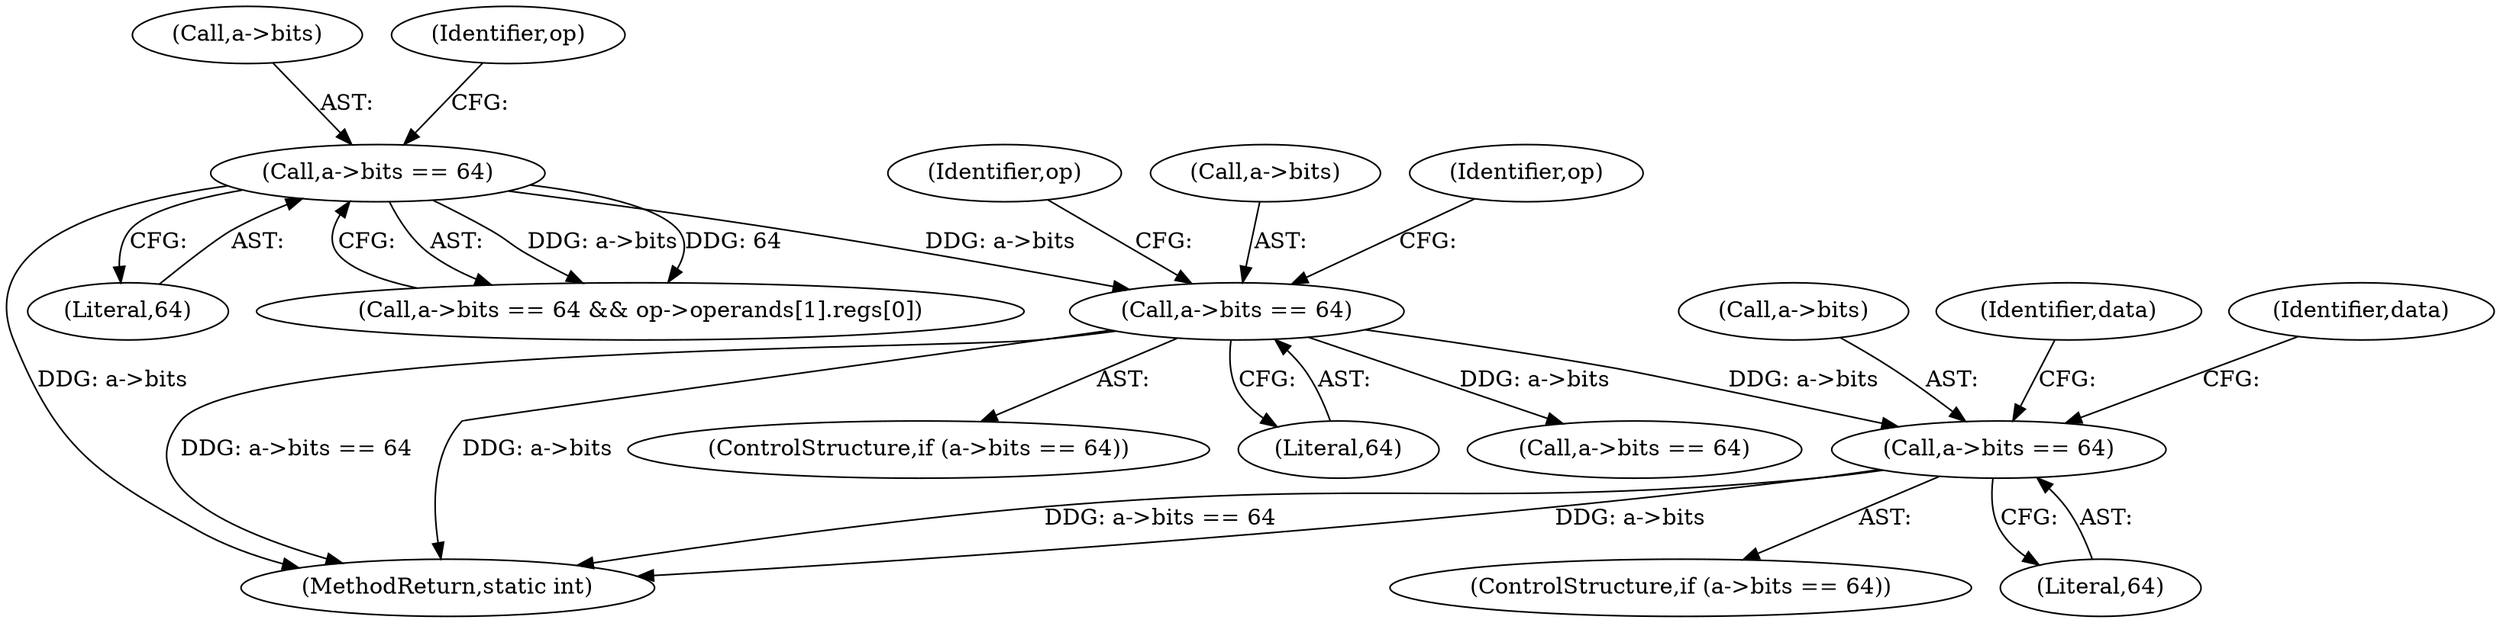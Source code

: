 digraph "0_radare2_f17bfd9f1da05f30f23a4dd05e9d2363e1406948@pointer" {
"1002550" [label="(Call,a->bits == 64)"];
"1002354" [label="(Call,a->bits == 64)"];
"1002173" [label="(Call,a->bits == 64)"];
"1002358" [label="(Literal,64)"];
"1002549" [label="(ControlStructure,if (a->bits == 64))"];
"1002864" [label="(Call,a->bits == 64)"];
"1002554" [label="(Literal,64)"];
"1002478" [label="(Identifier,op)"];
"1002551" [label="(Call,a->bits)"];
"1002355" [label="(Call,a->bits)"];
"1002172" [label="(Call,a->bits == 64 && op->operands[1].regs[0])"];
"1003216" [label="(MethodReturn,static int)"];
"1002353" [label="(ControlStructure,if (a->bits == 64))"];
"1002550" [label="(Call,a->bits == 64)"];
"1002174" [label="(Call,a->bits)"];
"1002182" [label="(Identifier,op)"];
"1002173" [label="(Call,a->bits == 64)"];
"1002354" [label="(Call,a->bits == 64)"];
"1002177" [label="(Literal,64)"];
"1002582" [label="(Identifier,data)"];
"1002365" [label="(Identifier,op)"];
"1002558" [label="(Identifier,data)"];
"1002550" -> "1002549"  [label="AST: "];
"1002550" -> "1002554"  [label="CFG: "];
"1002551" -> "1002550"  [label="AST: "];
"1002554" -> "1002550"  [label="AST: "];
"1002558" -> "1002550"  [label="CFG: "];
"1002582" -> "1002550"  [label="CFG: "];
"1002550" -> "1003216"  [label="DDG: a->bits == 64"];
"1002550" -> "1003216"  [label="DDG: a->bits"];
"1002354" -> "1002550"  [label="DDG: a->bits"];
"1002354" -> "1002353"  [label="AST: "];
"1002354" -> "1002358"  [label="CFG: "];
"1002355" -> "1002354"  [label="AST: "];
"1002358" -> "1002354"  [label="AST: "];
"1002365" -> "1002354"  [label="CFG: "];
"1002478" -> "1002354"  [label="CFG: "];
"1002354" -> "1003216"  [label="DDG: a->bits == 64"];
"1002354" -> "1003216"  [label="DDG: a->bits"];
"1002173" -> "1002354"  [label="DDG: a->bits"];
"1002354" -> "1002864"  [label="DDG: a->bits"];
"1002173" -> "1002172"  [label="AST: "];
"1002173" -> "1002177"  [label="CFG: "];
"1002174" -> "1002173"  [label="AST: "];
"1002177" -> "1002173"  [label="AST: "];
"1002182" -> "1002173"  [label="CFG: "];
"1002172" -> "1002173"  [label="CFG: "];
"1002173" -> "1003216"  [label="DDG: a->bits"];
"1002173" -> "1002172"  [label="DDG: a->bits"];
"1002173" -> "1002172"  [label="DDG: 64"];
}
